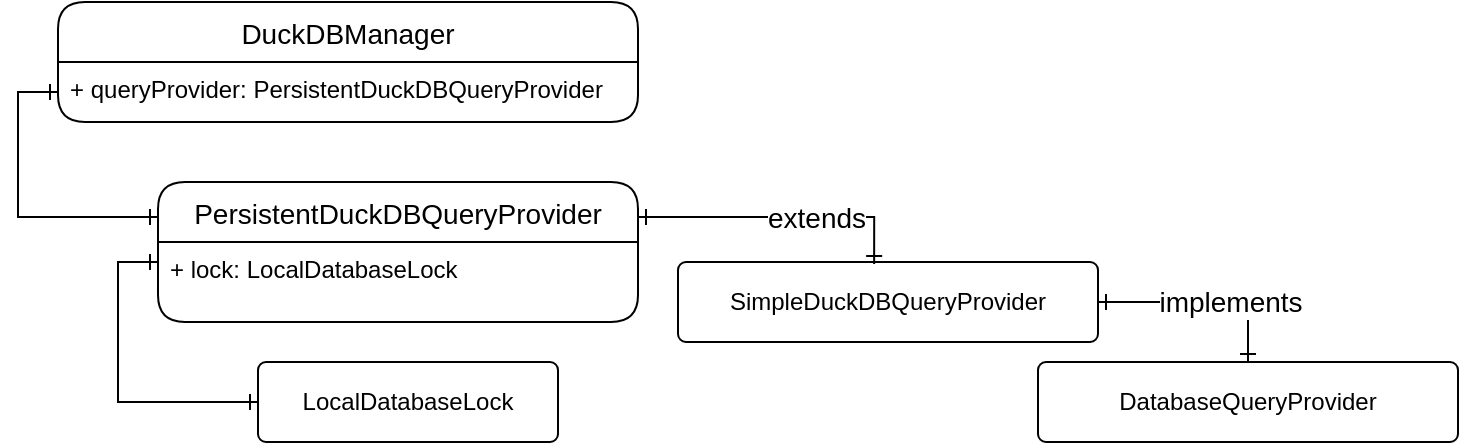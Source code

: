 <mxfile version="20.3.0" type="device"><diagram id="R2lEEEUBdFMjLlhIrx00" name="Page-1"><mxGraphModel dx="1010" dy="718" grid="1" gridSize="10" guides="1" tooltips="1" connect="1" arrows="1" fold="1" page="1" pageScale="1" pageWidth="850" pageHeight="1100" math="0" shadow="0" extFonts="Permanent Marker^https://fonts.googleapis.com/css?family=Permanent+Marker"><root><mxCell id="0"/><mxCell id="1" parent="0"/><mxCell id="9lgDh3FDPdjVbiWsd_LL-1" value="DuckDBManager" style="swimlane;childLayout=stackLayout;horizontal=1;startSize=30;horizontalStack=0;rounded=1;fontSize=14;fontStyle=0;strokeWidth=1;resizeParent=0;resizeLast=1;shadow=0;dashed=0;align=center;" vertex="1" parent="1"><mxGeometry x="80" y="40" width="290" height="60" as="geometry"/></mxCell><mxCell id="9lgDh3FDPdjVbiWsd_LL-2" value="+ queryProvider: PersistentDuckDBQueryProvider" style="align=left;strokeColor=none;fillColor=none;spacingLeft=4;fontSize=12;verticalAlign=top;resizable=0;rotatable=0;part=1;" vertex="1" parent="9lgDh3FDPdjVbiWsd_LL-1"><mxGeometry y="30" width="290" height="30" as="geometry"/></mxCell><mxCell id="9lgDh3FDPdjVbiWsd_LL-8" value="PersistentDuckDBQueryProvider" style="swimlane;childLayout=stackLayout;horizontal=1;startSize=30;horizontalStack=0;rounded=1;fontSize=14;fontStyle=0;strokeWidth=1;resizeParent=0;resizeLast=1;shadow=0;dashed=0;align=center;" vertex="1" parent="1"><mxGeometry x="130" y="130" width="240" height="70" as="geometry"/></mxCell><mxCell id="9lgDh3FDPdjVbiWsd_LL-9" value="+ lock: LocalDatabaseLock" style="align=left;strokeColor=none;fillColor=none;spacingLeft=4;fontSize=12;verticalAlign=top;resizable=0;rotatable=0;part=1;" vertex="1" parent="9lgDh3FDPdjVbiWsd_LL-8"><mxGeometry y="30" width="240" height="40" as="geometry"/></mxCell><mxCell id="9lgDh3FDPdjVbiWsd_LL-15" value="SimpleDuckDBQueryProvider" style="rounded=1;arcSize=10;whiteSpace=wrap;html=1;align=center;" vertex="1" parent="1"><mxGeometry x="390" y="170" width="210" height="40" as="geometry"/></mxCell><mxCell id="9lgDh3FDPdjVbiWsd_LL-16" value="LocalDatabaseLock" style="rounded=1;arcSize=10;whiteSpace=wrap;html=1;align=center;" vertex="1" parent="1"><mxGeometry x="180" y="220" width="150" height="40" as="geometry"/></mxCell><mxCell id="9lgDh3FDPdjVbiWsd_LL-17" style="edgeStyle=orthogonalEdgeStyle;rounded=0;orthogonalLoop=1;jettySize=auto;html=1;exitX=0;exitY=0.5;exitDx=0;exitDy=0;entryX=0;entryY=0.25;entryDx=0;entryDy=0;strokeColor=default;endArrow=ERone;endFill=0;startArrow=ERone;startFill=0;" edge="1" parent="1" source="9lgDh3FDPdjVbiWsd_LL-2" target="9lgDh3FDPdjVbiWsd_LL-8"><mxGeometry relative="1" as="geometry"/></mxCell><mxCell id="9lgDh3FDPdjVbiWsd_LL-18" style="edgeStyle=orthogonalEdgeStyle;rounded=0;orthogonalLoop=1;jettySize=auto;html=1;exitX=1;exitY=0.25;exitDx=0;exitDy=0;entryX=0.467;entryY=0.025;entryDx=0;entryDy=0;strokeColor=default;endArrow=ERone;endFill=0;startArrow=ERone;startFill=0;entryPerimeter=0;" edge="1" parent="1" source="9lgDh3FDPdjVbiWsd_LL-8" target="9lgDh3FDPdjVbiWsd_LL-15"><mxGeometry relative="1" as="geometry"><mxPoint x="460" y="50" as="sourcePoint"/><mxPoint x="540" y="112.5" as="targetPoint"/></mxGeometry></mxCell><mxCell id="9lgDh3FDPdjVbiWsd_LL-19" value="extends" style="edgeLabel;html=1;align=center;verticalAlign=middle;resizable=0;points=[];fontSize=14;" vertex="1" connectable="0" parent="9lgDh3FDPdjVbiWsd_LL-18"><mxGeometry x="0.259" relative="1" as="geometry"><mxPoint as="offset"/></mxGeometry></mxCell><mxCell id="9lgDh3FDPdjVbiWsd_LL-20" value="DatabaseQueryProvider" style="rounded=1;arcSize=10;whiteSpace=wrap;html=1;align=center;" vertex="1" parent="1"><mxGeometry x="570" y="220" width="210" height="40" as="geometry"/></mxCell><mxCell id="9lgDh3FDPdjVbiWsd_LL-21" style="edgeStyle=orthogonalEdgeStyle;rounded=0;orthogonalLoop=1;jettySize=auto;html=1;exitX=1;exitY=0.5;exitDx=0;exitDy=0;entryX=0.5;entryY=0;entryDx=0;entryDy=0;strokeColor=default;endArrow=ERone;endFill=0;startArrow=ERone;startFill=0;" edge="1" parent="1" source="9lgDh3FDPdjVbiWsd_LL-15" target="9lgDh3FDPdjVbiWsd_LL-20"><mxGeometry relative="1" as="geometry"><mxPoint x="650" y="186.5" as="sourcePoint"/><mxPoint x="778.07" y="210" as="targetPoint"/></mxGeometry></mxCell><mxCell id="9lgDh3FDPdjVbiWsd_LL-22" value="implements" style="edgeLabel;html=1;align=center;verticalAlign=middle;resizable=0;points=[];fontSize=14;" vertex="1" connectable="0" parent="9lgDh3FDPdjVbiWsd_LL-21"><mxGeometry x="0.259" relative="1" as="geometry"><mxPoint as="offset"/></mxGeometry></mxCell><mxCell id="9lgDh3FDPdjVbiWsd_LL-23" style="edgeStyle=orthogonalEdgeStyle;rounded=0;orthogonalLoop=1;jettySize=auto;html=1;exitX=0;exitY=0.25;exitDx=0;exitDy=0;entryX=0;entryY=0.5;entryDx=0;entryDy=0;strokeColor=default;endArrow=ERone;endFill=0;startArrow=ERone;startFill=0;" edge="1" parent="1" source="9lgDh3FDPdjVbiWsd_LL-9" target="9lgDh3FDPdjVbiWsd_LL-16"><mxGeometry relative="1" as="geometry"><mxPoint x="80" y="278.75" as="sourcePoint"/><mxPoint x="160" y="341.25" as="targetPoint"/></mxGeometry></mxCell></root></mxGraphModel></diagram></mxfile>